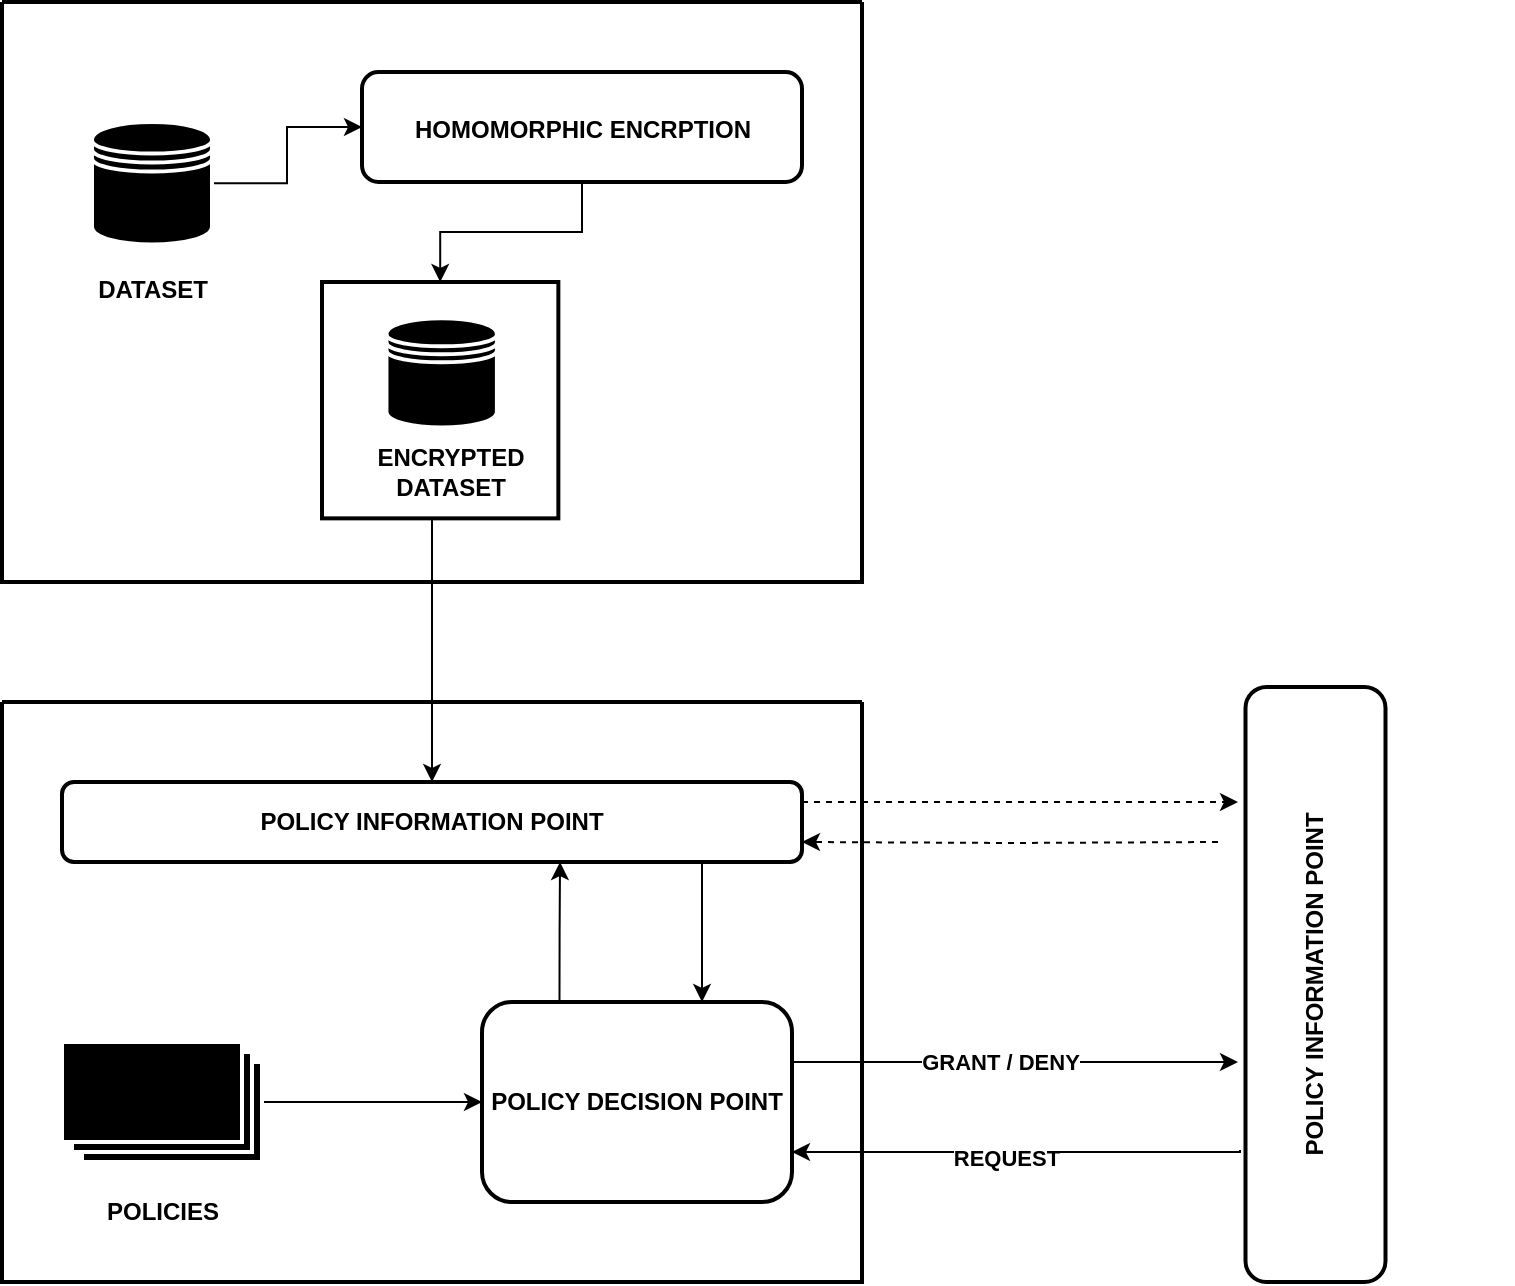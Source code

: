 <mxfile version="22.1.16" type="github">
  <diagram name="Page-1" id="MlF_dzwxMxhkYbkUneEa">
    <mxGraphModel dx="1039" dy="515" grid="1" gridSize="10" guides="1" tooltips="1" connect="1" arrows="1" fold="1" page="1" pageScale="1" pageWidth="850" pageHeight="1100" background="none" math="0" shadow="0">
      <root>
        <mxCell id="0" />
        <mxCell id="1" parent="0" />
        <mxCell id="712ERAdk77Vl7Lxlt1qB-10" value="" style="swimlane;startSize=0;fillColor=#000000;strokeColor=default;strokeWidth=2;fontColor=#000000;" parent="1" vertex="1">
          <mxGeometry x="82" y="80" width="430" height="290" as="geometry" />
        </mxCell>
        <mxCell id="712ERAdk77Vl7Lxlt1qB-25" style="edgeStyle=orthogonalEdgeStyle;rounded=0;orthogonalLoop=1;jettySize=auto;html=1;strokeColor=default;fontColor=#000000;" parent="712ERAdk77Vl7Lxlt1qB-10" source="712ERAdk77Vl7Lxlt1qB-17" target="712ERAdk77Vl7Lxlt1qB-22" edge="1">
          <mxGeometry relative="1" as="geometry" />
        </mxCell>
        <mxCell id="712ERAdk77Vl7Lxlt1qB-26" style="edgeStyle=orthogonalEdgeStyle;rounded=0;orthogonalLoop=1;jettySize=auto;html=1;entryX=0;entryY=0.5;entryDx=0;entryDy=0;strokeColor=default;fontColor=#000000;" parent="712ERAdk77Vl7Lxlt1qB-10" source="712ERAdk77Vl7Lxlt1qB-12" target="712ERAdk77Vl7Lxlt1qB-17" edge="1">
          <mxGeometry relative="1" as="geometry" />
        </mxCell>
        <mxCell id="712ERAdk77Vl7Lxlt1qB-16" value="&lt;font&gt;&lt;b&gt;HOMOMORPHIC ENCRPTION&lt;/b&gt;&lt;br&gt;&lt;/font&gt;" style="text;html=1;align=center;verticalAlign=middle;resizable=0;points=[];autosize=1;strokeColor=none;fillColor=none;fontColor=#000000;" parent="712ERAdk77Vl7Lxlt1qB-10" vertex="1">
          <mxGeometry x="195" y="48.75" width="190" height="30" as="geometry" />
        </mxCell>
        <mxCell id="712ERAdk77Vl7Lxlt1qB-17" value="" style="rounded=1;whiteSpace=wrap;html=1;fillColor=none;strokeColor=default;strokeWidth=2;fontColor=#000000;" parent="712ERAdk77Vl7Lxlt1qB-10" vertex="1">
          <mxGeometry x="180" y="35" width="220" height="55" as="geometry" />
        </mxCell>
        <mxCell id="712ERAdk77Vl7Lxlt1qB-19" value="" style="group;fontColor=#000000;" parent="712ERAdk77Vl7Lxlt1qB-10" vertex="1" connectable="0">
          <mxGeometry x="178.413" y="158.182" width="126.587" height="131.818" as="geometry" />
        </mxCell>
        <mxCell id="712ERAdk77Vl7Lxlt1qB-20" value="" style="shape=datastore;whiteSpace=wrap;html=1;fillColor=#000000;strokeColor=#FFFFFF;strokeWidth=2;fontColor=#000000;" parent="712ERAdk77Vl7Lxlt1qB-19" vertex="1">
          <mxGeometry x="13.81" width="55.238" height="54.545" as="geometry" />
        </mxCell>
        <mxCell id="712ERAdk77Vl7Lxlt1qB-21" value="&lt;b&gt;ENCRYPTED&lt;/b&gt;&lt;div&gt;&lt;b&gt;DATASET&lt;/b&gt;&lt;/div&gt;" style="text;html=1;align=center;verticalAlign=middle;resizable=0;points=[];autosize=1;strokeColor=none;fillColor=none;fontColor=#000000;" parent="712ERAdk77Vl7Lxlt1qB-19" vertex="1">
          <mxGeometry x="-4.603" y="57.273" width="100" height="40" as="geometry" />
        </mxCell>
        <mxCell id="712ERAdk77Vl7Lxlt1qB-22" value="" style="whiteSpace=wrap;html=1;aspect=fixed;fillColor=none;strokeColor=default;strokeWidth=2;fontColor=#000000;" parent="712ERAdk77Vl7Lxlt1qB-10" vertex="1">
          <mxGeometry x="160" y="140" width="118.182" height="118.182" as="geometry" />
        </mxCell>
        <mxCell id="712ERAdk77Vl7Lxlt1qB-12" value="" style="shape=datastore;whiteSpace=wrap;html=1;fillColor=#000000;strokeColor=#FFFFFF;strokeWidth=2;fontColor=#000000;" parent="712ERAdk77Vl7Lxlt1qB-10" vertex="1">
          <mxGeometry x="45" y="60" width="60" height="61.224" as="geometry" />
        </mxCell>
        <mxCell id="712ERAdk77Vl7Lxlt1qB-13" value="&lt;div&gt;&lt;b&gt;DATASET&lt;/b&gt;&lt;/div&gt;" style="text;html=1;align=center;verticalAlign=middle;resizable=0;points=[];autosize=1;strokeColor=none;fillColor=none;fontColor=#000000;" parent="712ERAdk77Vl7Lxlt1qB-10" vertex="1">
          <mxGeometry x="35" y="129.388" width="80" height="30" as="geometry" />
        </mxCell>
        <mxCell id="WExa6QN-3f2ECs_styrt-5" style="edgeStyle=orthogonalEdgeStyle;rounded=0;orthogonalLoop=1;jettySize=auto;html=1;entryX=0.5;entryY=1;entryDx=0;entryDy=0;strokeColor=#FFFFFF;fontColor=#000000;" parent="1" edge="1">
          <mxGeometry relative="1" as="geometry">
            <mxPoint x="829" y="500" as="targetPoint" />
            <mxPoint x="829" y="560" as="sourcePoint" />
          </mxGeometry>
        </mxCell>
        <mxCell id="712ERAdk77Vl7Lxlt1qB-40" value="" style="swimlane;startSize=0;fillColor=none;strokeColor=default;strokeWidth=2;fontColor=#000000;" parent="1" vertex="1">
          <mxGeometry x="82" y="430" width="430" height="290" as="geometry" />
        </mxCell>
        <mxCell id="712ERAdk77Vl7Lxlt1qB-54" value="&lt;b&gt;&lt;font&gt;POLICY DECISION POINT&lt;/font&gt;&lt;br&gt;&lt;/b&gt;" style="rounded=1;whiteSpace=wrap;html=1;fillColor=none;strokeColor=default;strokeWidth=2;fontColor=#000000;" parent="712ERAdk77Vl7Lxlt1qB-40" vertex="1">
          <mxGeometry x="240" y="150" width="155" height="100" as="geometry" />
        </mxCell>
        <mxCell id="WExa6QN-3f2ECs_styrt-4" style="edgeStyle=orthogonalEdgeStyle;rounded=0;orthogonalLoop=1;jettySize=auto;html=1;strokeColor=default;fontColor=#000000;" parent="712ERAdk77Vl7Lxlt1qB-40" source="712ERAdk77Vl7Lxlt1qB-55" edge="1">
          <mxGeometry relative="1" as="geometry">
            <Array as="points">
              <mxPoint x="350" y="150" />
            </Array>
            <mxPoint x="350" y="150" as="targetPoint" />
          </mxGeometry>
        </mxCell>
        <mxCell id="712ERAdk77Vl7Lxlt1qB-55" value="&lt;b&gt;&lt;font&gt;POLICY INFORMATION POINT&lt;/font&gt;&lt;br&gt;&lt;/b&gt;" style="rounded=1;whiteSpace=wrap;html=1;fillColor=none;strokeColor=default;strokeWidth=2;fontColor=#000000;" parent="712ERAdk77Vl7Lxlt1qB-40" vertex="1">
          <mxGeometry x="30" y="40" width="370" height="40" as="geometry" />
        </mxCell>
        <mxCell id="712ERAdk77Vl7Lxlt1qB-59" style="edgeStyle=orthogonalEdgeStyle;rounded=0;orthogonalLoop=1;jettySize=auto;html=1;exitX=0.25;exitY=0;exitDx=0;exitDy=0;entryX=0.673;entryY=1;entryDx=0;entryDy=0;entryPerimeter=0;strokeColor=default;fontColor=#000000;" parent="712ERAdk77Vl7Lxlt1qB-40" source="712ERAdk77Vl7Lxlt1qB-54" target="712ERAdk77Vl7Lxlt1qB-55" edge="1">
          <mxGeometry relative="1" as="geometry" />
        </mxCell>
        <mxCell id="9P9yUoY3Di7MT4rerMMI-2" style="edgeStyle=orthogonalEdgeStyle;rounded=0;orthogonalLoop=1;jettySize=auto;html=1;" edge="1" parent="712ERAdk77Vl7Lxlt1qB-40" source="712ERAdk77Vl7Lxlt1qB-7" target="712ERAdk77Vl7Lxlt1qB-54">
          <mxGeometry relative="1" as="geometry">
            <Array as="points">
              <mxPoint x="180" y="200" />
              <mxPoint x="180" y="200" />
            </Array>
          </mxGeometry>
        </mxCell>
        <mxCell id="712ERAdk77Vl7Lxlt1qB-7" value="" style="verticalLabelPosition=bottom;verticalAlign=top;html=1;shape=mxgraph.basic.layered_rect;dx=10;outlineConnect=0;whiteSpace=wrap;fillColor=#000000;strokeWidth=2;strokeColor=#FFFFFF;fontColor=#000000;" parent="712ERAdk77Vl7Lxlt1qB-40" vertex="1">
          <mxGeometry x="30" y="170" width="100" height="60" as="geometry" />
        </mxCell>
        <mxCell id="712ERAdk77Vl7Lxlt1qB-27" value="&lt;b&gt;&lt;font&gt;POLICIES&lt;/font&gt;&lt;/b&gt;" style="text;html=1;align=center;verticalAlign=middle;resizable=0;points=[];autosize=1;strokeColor=none;fillColor=none;fontColor=#000000;" parent="712ERAdk77Vl7Lxlt1qB-40" vertex="1">
          <mxGeometry x="40" y="240" width="80" height="30" as="geometry" />
        </mxCell>
        <mxCell id="712ERAdk77Vl7Lxlt1qB-57" style="edgeStyle=orthogonalEdgeStyle;rounded=0;orthogonalLoop=1;jettySize=auto;html=1;exitX=0.5;exitY=1;exitDx=0;exitDy=0;entryX=0.5;entryY=0;entryDx=0;entryDy=0;strokeColor=default;fontColor=#000000;" parent="1" source="712ERAdk77Vl7Lxlt1qB-22" target="712ERAdk77Vl7Lxlt1qB-55" edge="1">
          <mxGeometry relative="1" as="geometry">
            <Array as="points">
              <mxPoint x="297" y="338" />
            </Array>
          </mxGeometry>
        </mxCell>
        <mxCell id="9P9yUoY3Di7MT4rerMMI-7" style="edgeStyle=orthogonalEdgeStyle;rounded=0;orthogonalLoop=1;jettySize=auto;html=1;entryX=1;entryY=0.75;entryDx=0;entryDy=0;exitX=0.222;exitY=-0.039;exitDx=0;exitDy=0;exitPerimeter=0;" edge="1" parent="1" source="9P9yUoY3Di7MT4rerMMI-5" target="712ERAdk77Vl7Lxlt1qB-54">
          <mxGeometry relative="1" as="geometry">
            <Array as="points">
              <mxPoint x="701" y="655" />
            </Array>
          </mxGeometry>
        </mxCell>
        <mxCell id="9P9yUoY3Di7MT4rerMMI-9" value="&lt;b&gt;REQUEST&lt;/b&gt;" style="edgeLabel;html=1;align=center;verticalAlign=middle;resizable=0;points=[];" vertex="1" connectable="0" parent="9P9yUoY3Di7MT4rerMMI-7">
          <mxGeometry x="0.049" y="3" relative="1" as="geometry">
            <mxPoint as="offset" />
          </mxGeometry>
        </mxCell>
        <mxCell id="9P9yUoY3Di7MT4rerMMI-12" style="edgeStyle=orthogonalEdgeStyle;rounded=0;orthogonalLoop=1;jettySize=auto;html=1;entryX=1;entryY=0.75;entryDx=0;entryDy=0;dashed=1;" edge="1" parent="1" target="712ERAdk77Vl7Lxlt1qB-55">
          <mxGeometry relative="1" as="geometry">
            <mxPoint x="690" y="500" as="sourcePoint" />
          </mxGeometry>
        </mxCell>
        <mxCell id="9P9yUoY3Di7MT4rerMMI-5" value="&lt;b&gt;&lt;font&gt;POLICY INFORMATION POINT&lt;/font&gt;&lt;br&gt;&lt;/b&gt;" style="rounded=1;whiteSpace=wrap;html=1;fillColor=none;strokeColor=default;strokeWidth=2;fontColor=#000000;rotation=-90;" vertex="1" parent="1">
          <mxGeometry x="590" y="536.25" width="297.5" height="70" as="geometry" />
        </mxCell>
        <mxCell id="9P9yUoY3Di7MT4rerMMI-6" style="edgeStyle=orthogonalEdgeStyle;rounded=0;orthogonalLoop=1;jettySize=auto;html=1;" edge="1" parent="1" source="712ERAdk77Vl7Lxlt1qB-54">
          <mxGeometry relative="1" as="geometry">
            <mxPoint x="700" y="610" as="targetPoint" />
            <Array as="points">
              <mxPoint x="697" y="610" />
            </Array>
          </mxGeometry>
        </mxCell>
        <mxCell id="9P9yUoY3Di7MT4rerMMI-8" value="&lt;b&gt;GRANT / DENY&lt;br&gt;&lt;/b&gt;" style="edgeLabel;html=1;align=center;verticalAlign=middle;resizable=0;points=[];" vertex="1" connectable="0" parent="9P9yUoY3Di7MT4rerMMI-6">
          <mxGeometry x="-0.067" relative="1" as="geometry">
            <mxPoint as="offset" />
          </mxGeometry>
        </mxCell>
        <mxCell id="9P9yUoY3Di7MT4rerMMI-11" style="edgeStyle=orthogonalEdgeStyle;rounded=0;orthogonalLoop=1;jettySize=auto;html=1;dashed=1;" edge="1" parent="1" source="712ERAdk77Vl7Lxlt1qB-55">
          <mxGeometry relative="1" as="geometry">
            <mxPoint x="700" y="480" as="targetPoint" />
            <Array as="points">
              <mxPoint x="640" y="480" />
              <mxPoint x="640" y="480" />
            </Array>
          </mxGeometry>
        </mxCell>
      </root>
    </mxGraphModel>
  </diagram>
</mxfile>
